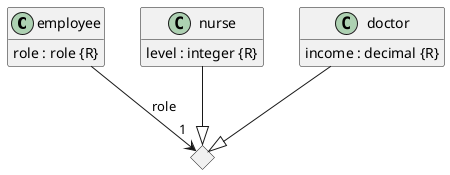 @startuml
hide <<Path>> circle
hide <<Response>> circle
hide <<Parameter>> circle
hide empty methods
hide empty fields
set namespaceSeparator none

class "employee" as employee {
  {field} role : role {R}
}

class "nurse" as nurse {
  {field} level : integer {R}
}

class "doctor" as doctor {
  {field} income : decimal {R}
}

diamond anon1

"employee" -->"1" "anon1" : "role"

"doctor" --|> "anon1"

"nurse" --|> "anon1"

@enduml